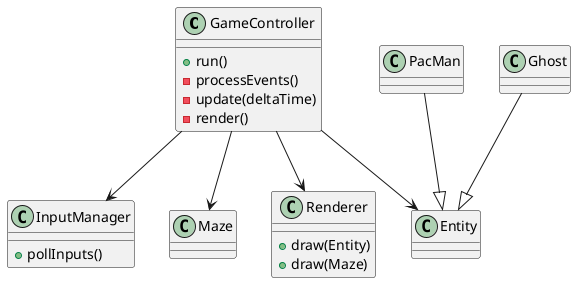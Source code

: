 @startuml GameLoop

class GameController {
    +run()
    -processEvents()
    -update(deltaTime)
    -render()
}

class InputManager {
    +pollInputs()
}

class Maze
class Entity
class PacMan
class Ghost
PacMan --|> Entity
Ghost --|> Entity

class Renderer {
    +draw(Entity)
    +draw(Maze)
}

GameController --> InputManager
GameController --> Maze
GameController --> Entity
GameController --> Renderer

@enduml
